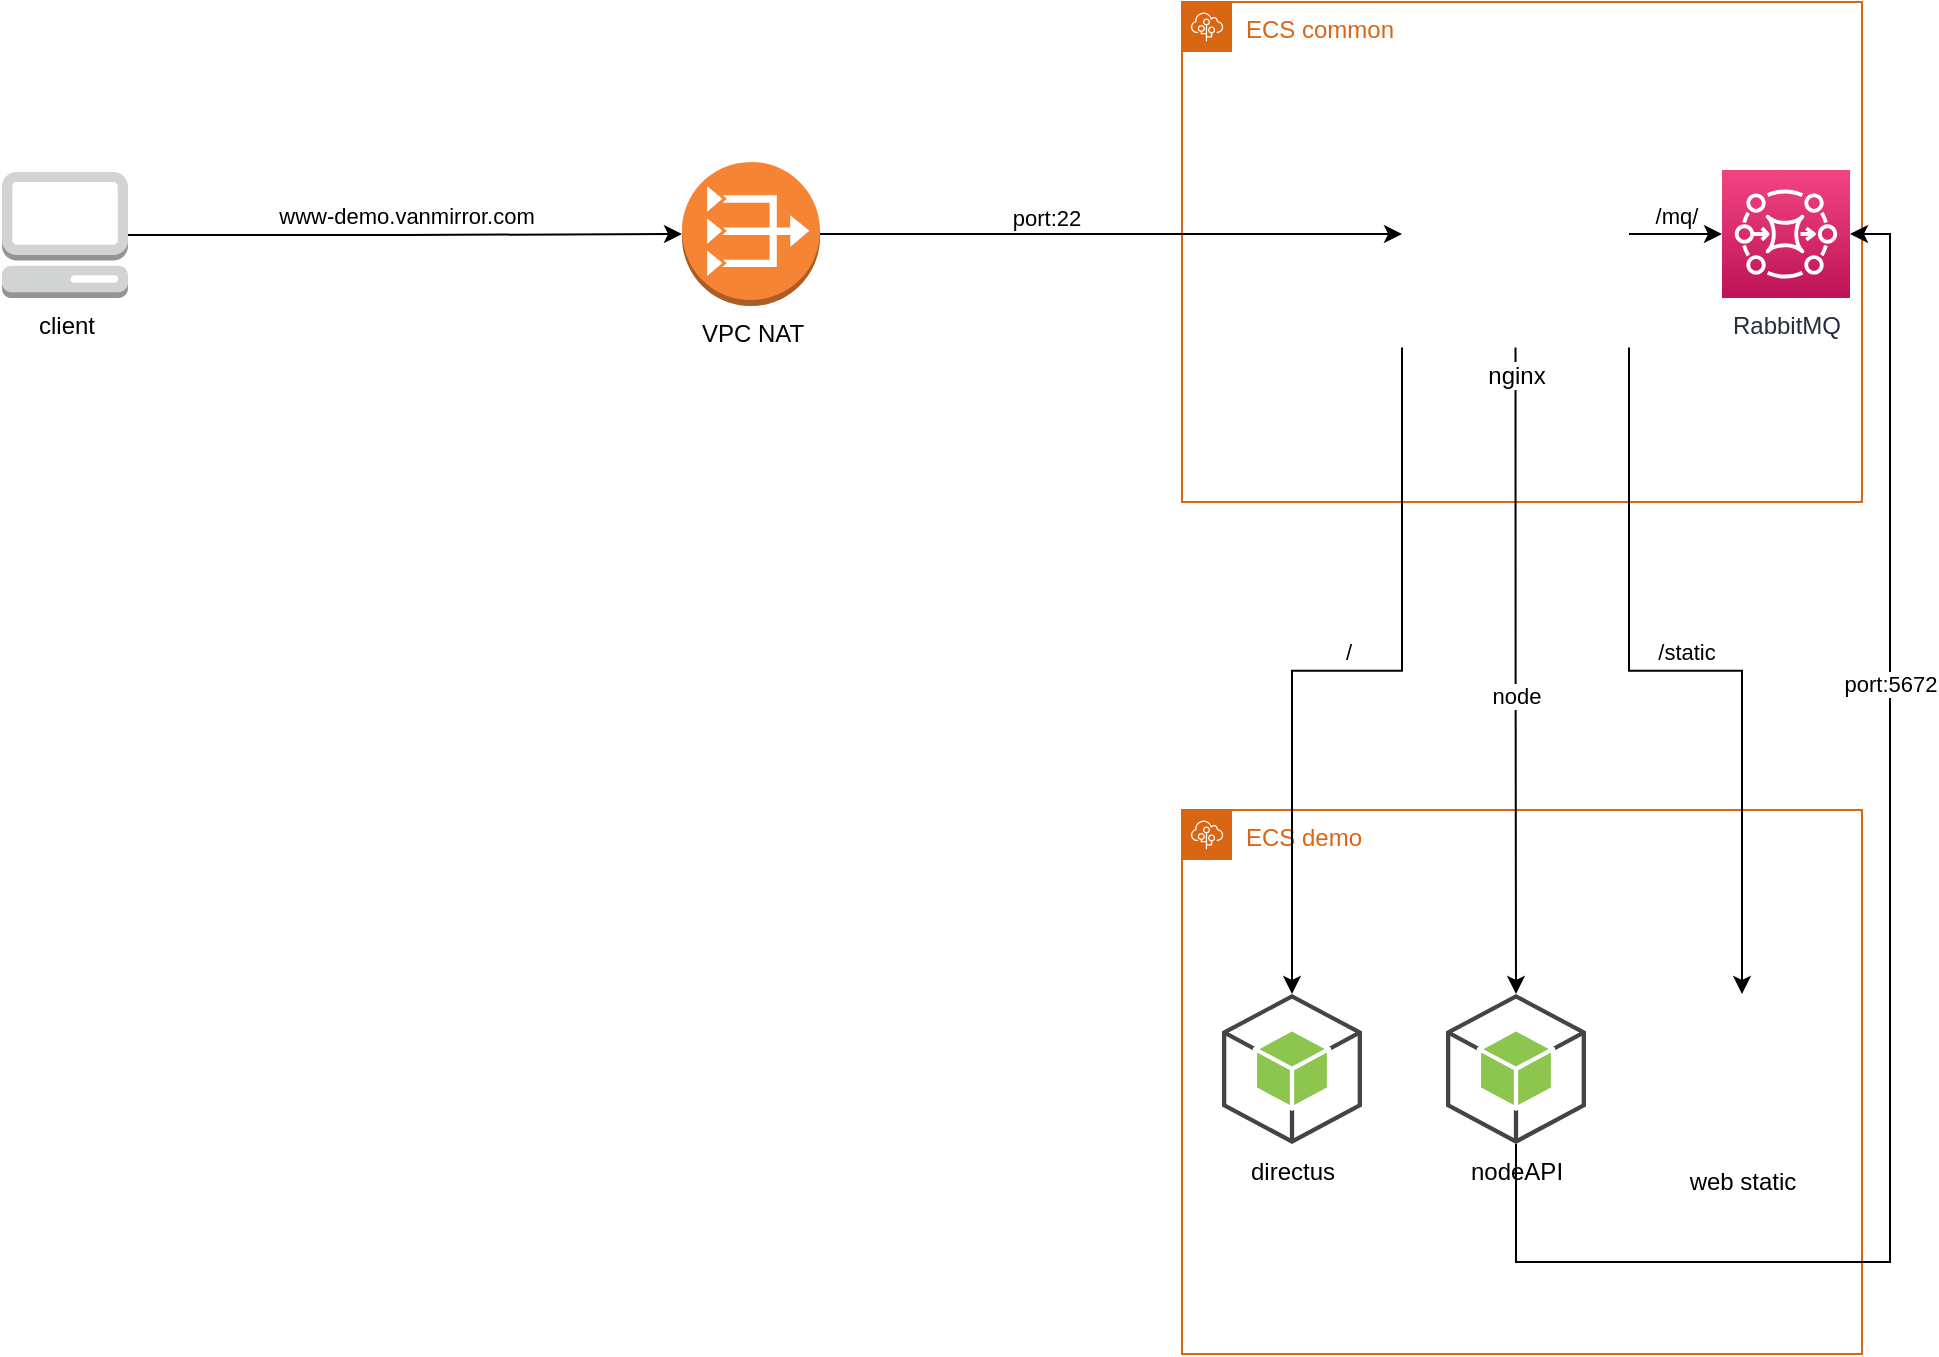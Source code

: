 <mxfile version="14.9.6" type="github">
  <diagram id="l8hXMBHkgcEJcSW0mbfh" name="Page-1">
    <mxGraphModel dx="1422" dy="754" grid="1" gridSize="10" guides="1" tooltips="1" connect="1" arrows="1" fold="1" page="1" pageScale="1" pageWidth="1169" pageHeight="827" math="0" shadow="0">
      <root>
        <mxCell id="0" />
        <mxCell id="1" parent="0" />
        <mxCell id="rpo0AfvMABLuY5pFm6gE-9" value="ECS common" style="points=[[0,0],[0.25,0],[0.5,0],[0.75,0],[1,0],[1,0.25],[1,0.5],[1,0.75],[1,1],[0.75,1],[0.5,1],[0.25,1],[0,1],[0,0.75],[0,0.5],[0,0.25]];outlineConnect=0;gradientColor=none;html=1;whiteSpace=wrap;fontSize=12;fontStyle=0;shape=mxgraph.aws4.group;grIcon=mxgraph.aws4.group_elastic_beanstalk;strokeColor=#D86613;fillColor=none;verticalAlign=top;align=left;spacingLeft=30;fontColor=#D86613;dashed=0;" vertex="1" parent="1">
          <mxGeometry x="640" y="80" width="340" height="250" as="geometry" />
        </mxCell>
        <mxCell id="rpo0AfvMABLuY5pFm6gE-29" value="/mq/" style="edgeStyle=orthogonalEdgeStyle;rounded=0;orthogonalLoop=1;jettySize=auto;html=1;verticalAlign=bottom;" edge="1" parent="1" source="rpo0AfvMABLuY5pFm6gE-1" target="rpo0AfvMABLuY5pFm6gE-10">
          <mxGeometry relative="1" as="geometry">
            <Array as="points">
              <mxPoint x="850" y="196" />
              <mxPoint x="850" y="196" />
            </Array>
          </mxGeometry>
        </mxCell>
        <mxCell id="rpo0AfvMABLuY5pFm6gE-45" style="edgeStyle=orthogonalEdgeStyle;rounded=0;orthogonalLoop=1;jettySize=auto;html=1;fontFamily=Helvetica;" edge="1" parent="1" source="rpo0AfvMABLuY5pFm6gE-2" target="rpo0AfvMABLuY5pFm6gE-1">
          <mxGeometry relative="1" as="geometry" />
        </mxCell>
        <mxCell id="rpo0AfvMABLuY5pFm6gE-48" value="port:22" style="edgeLabel;html=1;align=center;verticalAlign=bottom;resizable=0;points=[];fontFamily=Helvetica;" vertex="1" connectable="0" parent="rpo0AfvMABLuY5pFm6gE-45">
          <mxGeometry x="-0.224" relative="1" as="geometry">
            <mxPoint as="offset" />
          </mxGeometry>
        </mxCell>
        <mxCell id="rpo0AfvMABLuY5pFm6gE-2" value="VPC NAT" style="outlineConnect=0;dashed=0;verticalLabelPosition=bottom;verticalAlign=top;align=center;html=1;shape=mxgraph.aws3.vpc_nat_gateway;fillColor=#F58534;gradientColor=none;" vertex="1" parent="1">
          <mxGeometry x="390" y="160" width="69" height="72" as="geometry" />
        </mxCell>
        <mxCell id="rpo0AfvMABLuY5pFm6gE-12" value="ECS demo" style="points=[[0,0],[0.25,0],[0.5,0],[0.75,0],[1,0],[1,0.25],[1,0.5],[1,0.75],[1,1],[0.75,1],[0.5,1],[0.25,1],[0,1],[0,0.75],[0,0.5],[0,0.25]];outlineConnect=0;gradientColor=none;html=1;whiteSpace=wrap;fontSize=12;fontStyle=0;shape=mxgraph.aws4.group;grIcon=mxgraph.aws4.group_elastic_beanstalk;strokeColor=#D86613;fillColor=none;verticalAlign=top;align=left;spacingLeft=30;fontColor=#D86613;dashed=0;" vertex="1" parent="1">
          <mxGeometry x="640" y="484" width="340" height="272" as="geometry" />
        </mxCell>
        <mxCell id="rpo0AfvMABLuY5pFm6gE-16" value="www-demo.vanmirror.com" style="edgeStyle=orthogonalEdgeStyle;rounded=0;orthogonalLoop=1;jettySize=auto;html=1;verticalAlign=bottom;" edge="1" parent="1" source="rpo0AfvMABLuY5pFm6gE-15" target="rpo0AfvMABLuY5pFm6gE-2">
          <mxGeometry relative="1" as="geometry" />
        </mxCell>
        <mxCell id="rpo0AfvMABLuY5pFm6gE-15" value="client" style="outlineConnect=0;dashed=0;verticalLabelPosition=bottom;verticalAlign=top;align=center;html=1;shape=mxgraph.aws3.management_console;fillColor=#D2D3D3;gradientColor=none;" vertex="1" parent="1">
          <mxGeometry x="50" y="165" width="63" height="63" as="geometry" />
        </mxCell>
        <mxCell id="rpo0AfvMABLuY5pFm6gE-19" value="nodeAPI" style="outlineConnect=0;dashed=0;verticalLabelPosition=bottom;verticalAlign=top;align=center;html=1;shape=mxgraph.aws3.android;fillColor=#8CC64F;gradientColor=none;" vertex="1" parent="1">
          <mxGeometry x="772" y="576" width="70" height="75" as="geometry" />
        </mxCell>
        <mxCell id="rpo0AfvMABLuY5pFm6gE-46" style="edgeStyle=orthogonalEdgeStyle;rounded=0;orthogonalLoop=1;jettySize=auto;html=1;entryX=1;entryY=0.5;entryDx=0;entryDy=0;entryPerimeter=0;fontFamily=Helvetica;verticalAlign=top;exitX=0.5;exitY=1;exitDx=0;exitDy=0;exitPerimeter=0;" edge="1" parent="1" source="rpo0AfvMABLuY5pFm6gE-19" target="rpo0AfvMABLuY5pFm6gE-10">
          <mxGeometry relative="1" as="geometry">
            <Array as="points">
              <mxPoint x="807" y="710" />
              <mxPoint x="994" y="710" />
              <mxPoint x="994" y="196" />
            </Array>
          </mxGeometry>
        </mxCell>
        <mxCell id="rpo0AfvMABLuY5pFm6gE-47" value="port:5672" style="edgeLabel;html=1;align=center;verticalAlign=middle;resizable=0;points=[];fontFamily=Helvetica;" vertex="1" connectable="0" parent="rpo0AfvMABLuY5pFm6gE-46">
          <mxGeometry x="0.372" relative="1" as="geometry">
            <mxPoint as="offset" />
          </mxGeometry>
        </mxCell>
        <mxCell id="rpo0AfvMABLuY5pFm6gE-20" value="directus" style="outlineConnect=0;dashed=0;verticalLabelPosition=bottom;verticalAlign=top;align=center;html=1;shape=mxgraph.aws3.android;fillColor=#8CC64F;gradientColor=none;" vertex="1" parent="1">
          <mxGeometry x="660" y="576" width="70" height="75" as="geometry" />
        </mxCell>
        <mxCell id="rpo0AfvMABLuY5pFm6gE-21" value="web static" style="shape=image;html=1;verticalAlign=top;verticalLabelPosition=bottom;labelBackgroundColor=#ffffff;imageAspect=0;aspect=fixed;image=https://cdn0.iconfinder.com/data/icons/business-and-education-1/512/202_file_static_search_computing-128.png;fillColor=none;" vertex="1" parent="1">
          <mxGeometry x="880" y="576" width="80" height="80" as="geometry" />
        </mxCell>
        <mxCell id="rpo0AfvMABLuY5pFm6gE-10" value="RabbitMQ" style="points=[[0,0,0],[0.25,0,0],[0.5,0,0],[0.75,0,0],[1,0,0],[0,1,0],[0.25,1,0],[0.5,1,0],[0.75,1,0],[1,1,0],[0,0.25,0],[0,0.5,0],[0,0.75,0],[1,0.25,0],[1,0.5,0],[1,0.75,0]];outlineConnect=0;fontColor=#232F3E;gradientColor=#F34482;gradientDirection=north;fillColor=#BC1356;strokeColor=#ffffff;dashed=0;verticalLabelPosition=bottom;verticalAlign=top;align=center;html=1;fontSize=12;fontStyle=0;aspect=fixed;shape=mxgraph.aws4.resourceIcon;resIcon=mxgraph.aws4.mq;" vertex="1" parent="1">
          <mxGeometry x="910" y="164" width="64" height="64" as="geometry" />
        </mxCell>
        <mxCell id="rpo0AfvMABLuY5pFm6gE-35" value="node" style="edgeStyle=orthogonalEdgeStyle;rounded=0;orthogonalLoop=1;jettySize=auto;html=1;fontFamily=Helvetica;exitX=0.5;exitY=1;exitDx=0;exitDy=0;verticalAlign=top;horizontal=1;" edge="1" parent="1" source="rpo0AfvMABLuY5pFm6gE-1" target="rpo0AfvMABLuY5pFm6gE-19">
          <mxGeometry relative="1" as="geometry" />
        </mxCell>
        <mxCell id="rpo0AfvMABLuY5pFm6gE-38" value="/static" style="edgeStyle=orthogonalEdgeStyle;rounded=0;orthogonalLoop=1;jettySize=auto;html=1;fontFamily=Helvetica;exitX=1;exitY=1;exitDx=0;exitDy=0;verticalAlign=bottom;" edge="1" parent="1" source="rpo0AfvMABLuY5pFm6gE-1" target="rpo0AfvMABLuY5pFm6gE-21">
          <mxGeometry relative="1" as="geometry" />
        </mxCell>
        <mxCell id="rpo0AfvMABLuY5pFm6gE-41" value="/" style="edgeStyle=orthogonalEdgeStyle;rounded=0;orthogonalLoop=1;jettySize=auto;html=1;fontFamily=Helvetica;exitX=0;exitY=1;exitDx=0;exitDy=0;verticalAlign=bottom;" edge="1" parent="1" source="rpo0AfvMABLuY5pFm6gE-1" target="rpo0AfvMABLuY5pFm6gE-20">
          <mxGeometry relative="1" as="geometry" />
        </mxCell>
        <mxCell id="rpo0AfvMABLuY5pFm6gE-1" value="nginx" style="shape=image;html=1;verticalAlign=top;verticalLabelPosition=bottom;labelBackgroundColor=#ffffff;imageAspect=0;aspect=fixed;image=https://cdn4.iconfinder.com/data/icons/logos-brands-5/24/nginx-128.png" vertex="1" parent="1">
          <mxGeometry x="750" y="139.25" width="113.5" height="113.5" as="geometry" />
        </mxCell>
      </root>
    </mxGraphModel>
  </diagram>
</mxfile>
